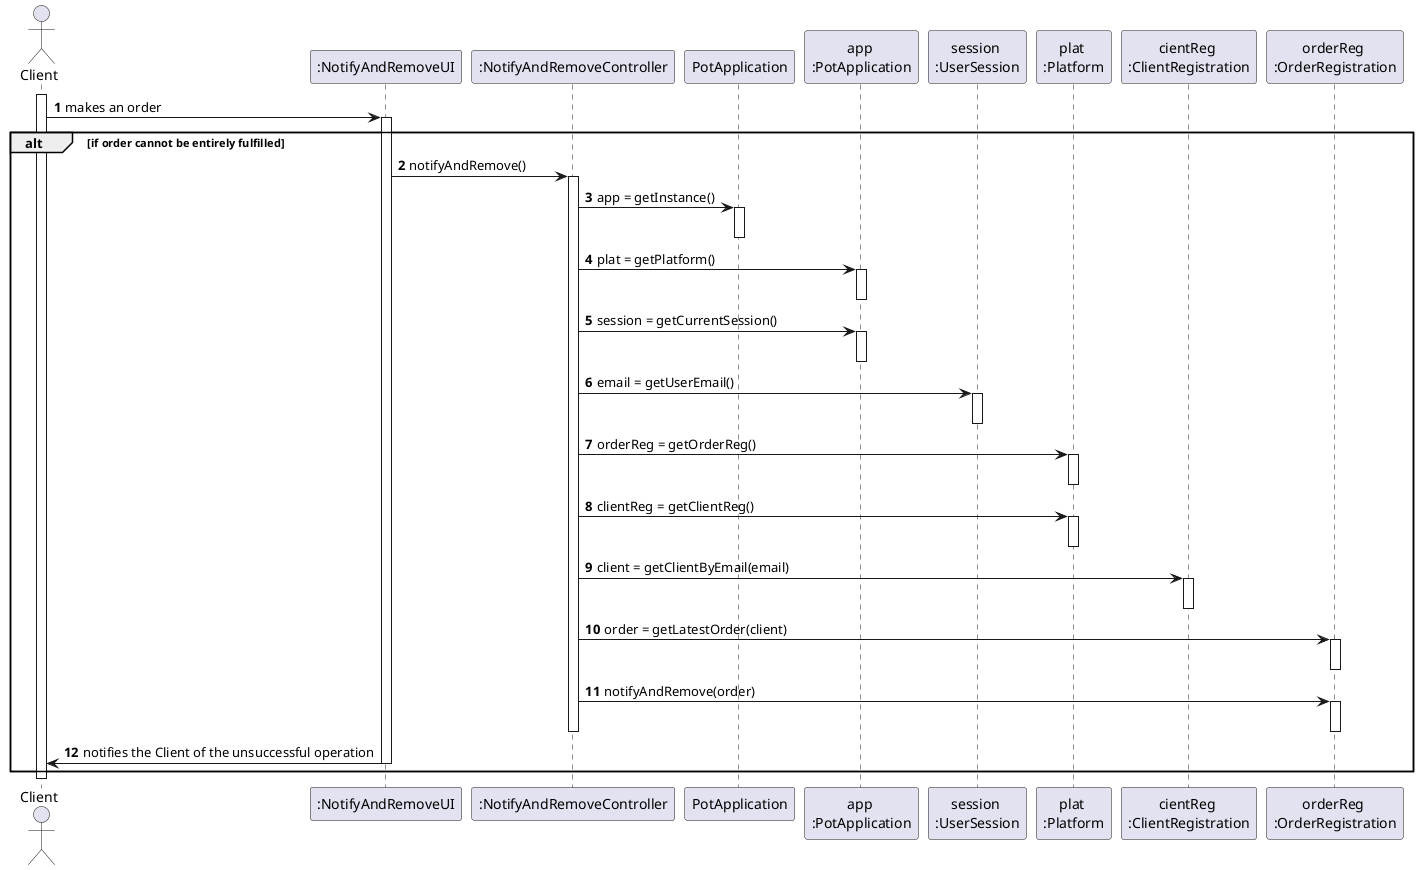 @startuml
autonumber
actor "Client" as Client

participant ":NotifyAndRemoveUI" as UI
participant ":NotifyAndRemoveController" as CTRL
participant "PotApplication" as PA
participant "app \n:PotApplication" as APA
participant "session \n:UserSession" as US
participant "plat \n:Platform" as PLAT
participant "cientReg \n:ClientRegistration" as CR
participant "orderReg \n:OrderRegistration" as RF


activate Client

Client -> UI : makes an order
alt if order cannot be entirely fulfilled
activate UI
UI -> CTRL : notifyAndRemove()
activate CTRL
CTRL -> PA : app = getInstance()
activate PA
deactivate PA
CTRL -> APA : plat = getPlatform()
activate APA
deactivate APA

CTRL -> APA: session = getCurrentSession()
activate APA
deactivate APA

CTRL -> US: email = getUserEmail()
activate US
deactivate US
CTRL -> PLAT : orderReg = getOrderReg()
activate PLAT
deactivate PLAT
CTRL -> PLAT : clientReg = getClientReg()
activate PLAT
deactivate PLAT
CTRL -> CR : client = getClientByEmail(email)
activate CR
deactivate CR
CTRL -> RF : order = getLatestOrder(client)
activate RF
deactivate RF
CTRL -> RF : notifyAndRemove(order)
activate RF
deactivate RF
deactivate CTRL


UI -> Client : notifies the Client of the unsuccessful operation
deactivate UI
end
deactivate Client

@enduml
